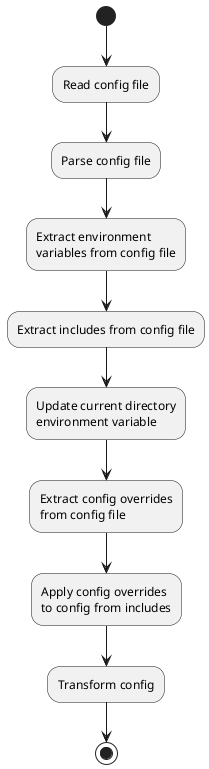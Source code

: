 @startuml ConfigReader
(*) --> "Read config file"
--> "Parse config file"
--> "Extract environment
     variables from config file"
--> "Extract includes from config file"
--> "Update current directory
     environment variable"
--> "Extract config overrides
     from config file"
--> "Apply config overrides
     to config from includes"
--> "Transform config"
--> (*)
@enduml

@startuml ConfigLoader
(*) --> "Load config parameters"
--> "Validate config"
--> (*)

"Load config parameters" -->[On error] "Handle error"
"Validate config" -right->[On error] "Handle error"

"Handle error" --> (*)
@enduml
